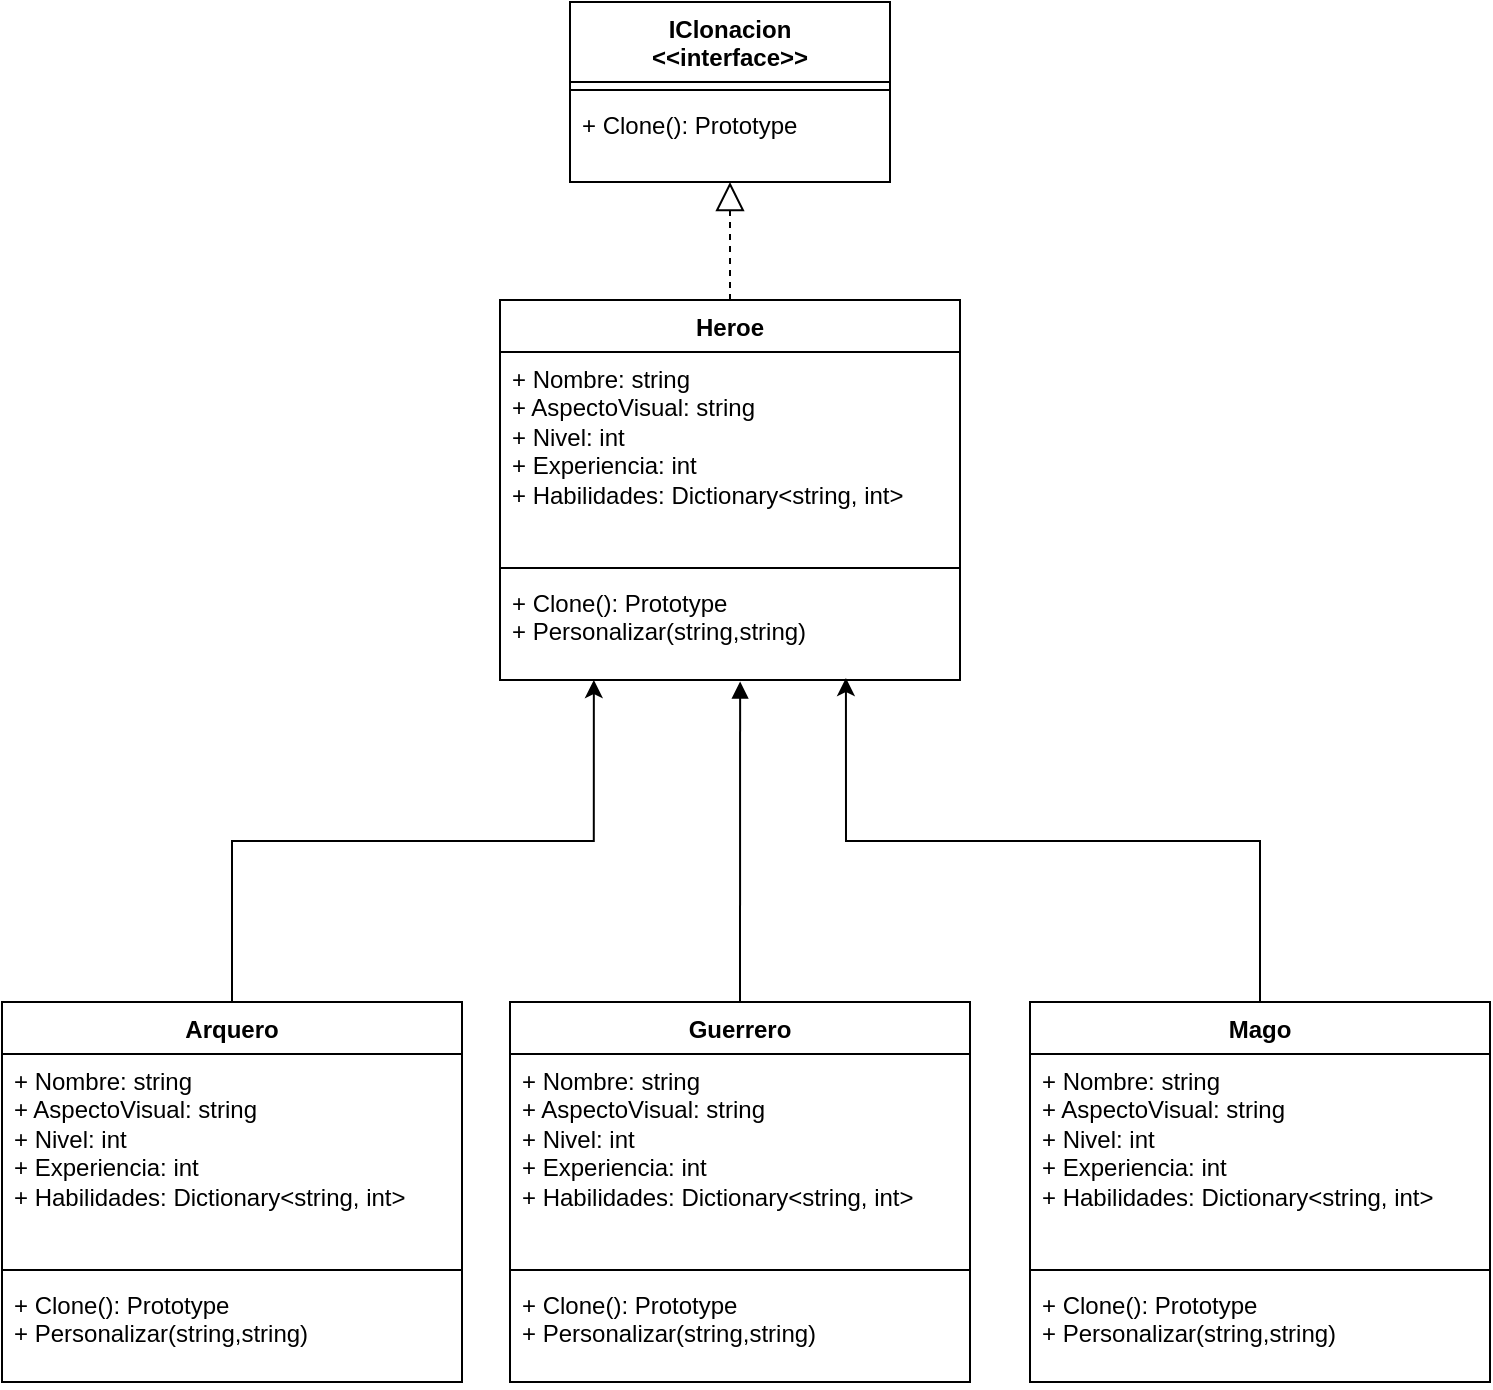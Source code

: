 <mxfile version="22.0.4" type="device">
  <diagram name="Page-1" id="GMABGwnCSBsfWNa9dCOa">
    <mxGraphModel dx="1450" dy="803" grid="1" gridSize="10" guides="1" tooltips="1" connect="1" arrows="1" fold="1" page="1" pageScale="1" pageWidth="850" pageHeight="1100" math="0" shadow="0">
      <root>
        <mxCell id="0" />
        <mxCell id="1" parent="0" />
        <mxCell id="2fA8HRpgyradCphYkHQK-1" value="IClonacion&lt;br&gt;&amp;lt;&amp;lt;interface&amp;gt;&amp;gt;" style="swimlane;fontStyle=1;align=center;verticalAlign=top;childLayout=stackLayout;horizontal=1;startSize=40;horizontalStack=0;resizeParent=1;resizeParentMax=0;resizeLast=0;collapsible=1;marginBottom=0;whiteSpace=wrap;html=1;" vertex="1" parent="1">
          <mxGeometry x="340" y="50" width="160" height="90" as="geometry">
            <mxRectangle x="260" y="50" width="100" height="40" as="alternateBounds" />
          </mxGeometry>
        </mxCell>
        <mxCell id="2fA8HRpgyradCphYkHQK-3" value="" style="line;strokeWidth=1;fillColor=none;align=left;verticalAlign=middle;spacingTop=-1;spacingLeft=3;spacingRight=3;rotatable=0;labelPosition=right;points=[];portConstraint=eastwest;strokeColor=inherit;" vertex="1" parent="2fA8HRpgyradCphYkHQK-1">
          <mxGeometry y="40" width="160" height="8" as="geometry" />
        </mxCell>
        <mxCell id="2fA8HRpgyradCphYkHQK-4" value="+ Clone(): Prototype" style="text;strokeColor=none;fillColor=none;align=left;verticalAlign=top;spacingLeft=4;spacingRight=4;overflow=hidden;rotatable=0;points=[[0,0.5],[1,0.5]];portConstraint=eastwest;whiteSpace=wrap;html=1;" vertex="1" parent="2fA8HRpgyradCphYkHQK-1">
          <mxGeometry y="48" width="160" height="42" as="geometry" />
        </mxCell>
        <mxCell id="2fA8HRpgyradCphYkHQK-5" value="Heroe" style="swimlane;fontStyle=1;align=center;verticalAlign=top;childLayout=stackLayout;horizontal=1;startSize=26;horizontalStack=0;resizeParent=1;resizeParentMax=0;resizeLast=0;collapsible=1;marginBottom=0;whiteSpace=wrap;html=1;" vertex="1" parent="1">
          <mxGeometry x="305" y="199" width="230" height="190" as="geometry" />
        </mxCell>
        <mxCell id="2fA8HRpgyradCphYkHQK-6" value="+ Nombre: string&lt;br&gt;+ AspectoVisual: string&lt;br&gt;+ Nivel: int&lt;br&gt;+ Experiencia: int&lt;br&gt;+ Habilidades: Dictionary&amp;lt;string, int&amp;gt;" style="text;strokeColor=none;fillColor=none;align=left;verticalAlign=top;spacingLeft=4;spacingRight=4;overflow=hidden;rotatable=0;points=[[0,0.5],[1,0.5]];portConstraint=eastwest;whiteSpace=wrap;html=1;" vertex="1" parent="2fA8HRpgyradCphYkHQK-5">
          <mxGeometry y="26" width="230" height="104" as="geometry" />
        </mxCell>
        <mxCell id="2fA8HRpgyradCphYkHQK-7" value="" style="line;strokeWidth=1;fillColor=none;align=left;verticalAlign=middle;spacingTop=-1;spacingLeft=3;spacingRight=3;rotatable=0;labelPosition=right;points=[];portConstraint=eastwest;strokeColor=inherit;" vertex="1" parent="2fA8HRpgyradCphYkHQK-5">
          <mxGeometry y="130" width="230" height="8" as="geometry" />
        </mxCell>
        <mxCell id="2fA8HRpgyradCphYkHQK-8" value="+ Clone(): Prototype&lt;br&gt;+ Personalizar(string,string)" style="text;strokeColor=none;fillColor=none;align=left;verticalAlign=top;spacingLeft=4;spacingRight=4;overflow=hidden;rotatable=0;points=[[0,0.5],[1,0.5]];portConstraint=eastwest;whiteSpace=wrap;html=1;" vertex="1" parent="2fA8HRpgyradCphYkHQK-5">
          <mxGeometry y="138" width="230" height="52" as="geometry" />
        </mxCell>
        <mxCell id="2fA8HRpgyradCphYkHQK-20" style="edgeStyle=orthogonalEdgeStyle;rounded=0;orthogonalLoop=1;jettySize=auto;html=1;exitX=0.5;exitY=0;exitDx=0;exitDy=0;entryX=0.204;entryY=1;entryDx=0;entryDy=0;entryPerimeter=0;" edge="1" parent="1" source="2fA8HRpgyradCphYkHQK-27" target="2fA8HRpgyradCphYkHQK-8">
          <mxGeometry relative="1" as="geometry">
            <mxPoint x="180" y="550" as="sourcePoint" />
          </mxGeometry>
        </mxCell>
        <mxCell id="2fA8HRpgyradCphYkHQK-21" value="" style="endArrow=block;dashed=1;endFill=0;endSize=12;html=1;rounded=0;exitX=0.5;exitY=0;exitDx=0;exitDy=0;entryX=0.5;entryY=1;entryDx=0;entryDy=0;entryPerimeter=0;" edge="1" parent="1" source="2fA8HRpgyradCphYkHQK-5" target="2fA8HRpgyradCphYkHQK-4">
          <mxGeometry width="160" relative="1" as="geometry">
            <mxPoint x="480" y="210" as="sourcePoint" />
            <mxPoint x="420" y="180" as="targetPoint" />
          </mxGeometry>
        </mxCell>
        <mxCell id="2fA8HRpgyradCphYkHQK-26" value="" style="html=1;verticalAlign=bottom;endArrow=block;curved=0;rounded=0;exitX=0.5;exitY=0;exitDx=0;exitDy=0;entryX=0.522;entryY=1.014;entryDx=0;entryDy=0;entryPerimeter=0;" edge="1" parent="1" target="2fA8HRpgyradCphYkHQK-8">
          <mxGeometry width="80" relative="1" as="geometry">
            <mxPoint x="425" y="550" as="sourcePoint" />
            <mxPoint x="490" y="470" as="targetPoint" />
          </mxGeometry>
        </mxCell>
        <mxCell id="2fA8HRpgyradCphYkHQK-27" value="Arquero" style="swimlane;fontStyle=1;align=center;verticalAlign=top;childLayout=stackLayout;horizontal=1;startSize=26;horizontalStack=0;resizeParent=1;resizeParentMax=0;resizeLast=0;collapsible=1;marginBottom=0;whiteSpace=wrap;html=1;" vertex="1" parent="1">
          <mxGeometry x="56" y="550" width="230" height="190" as="geometry" />
        </mxCell>
        <mxCell id="2fA8HRpgyradCphYkHQK-28" value="+ Nombre: string&lt;br&gt;+ AspectoVisual: string&lt;br&gt;+ Nivel: int&lt;br&gt;+ Experiencia: int&lt;br&gt;+ Habilidades: Dictionary&amp;lt;string, int&amp;gt;" style="text;strokeColor=none;fillColor=none;align=left;verticalAlign=top;spacingLeft=4;spacingRight=4;overflow=hidden;rotatable=0;points=[[0,0.5],[1,0.5]];portConstraint=eastwest;whiteSpace=wrap;html=1;" vertex="1" parent="2fA8HRpgyradCphYkHQK-27">
          <mxGeometry y="26" width="230" height="104" as="geometry" />
        </mxCell>
        <mxCell id="2fA8HRpgyradCphYkHQK-29" value="" style="line;strokeWidth=1;fillColor=none;align=left;verticalAlign=middle;spacingTop=-1;spacingLeft=3;spacingRight=3;rotatable=0;labelPosition=right;points=[];portConstraint=eastwest;strokeColor=inherit;" vertex="1" parent="2fA8HRpgyradCphYkHQK-27">
          <mxGeometry y="130" width="230" height="8" as="geometry" />
        </mxCell>
        <mxCell id="2fA8HRpgyradCphYkHQK-30" value="+ Clone(): Prototype&lt;br&gt;+ Personalizar(string,string)" style="text;strokeColor=none;fillColor=none;align=left;verticalAlign=top;spacingLeft=4;spacingRight=4;overflow=hidden;rotatable=0;points=[[0,0.5],[1,0.5]];portConstraint=eastwest;whiteSpace=wrap;html=1;" vertex="1" parent="2fA8HRpgyradCphYkHQK-27">
          <mxGeometry y="138" width="230" height="52" as="geometry" />
        </mxCell>
        <mxCell id="2fA8HRpgyradCphYkHQK-31" style="edgeStyle=orthogonalEdgeStyle;rounded=0;orthogonalLoop=1;jettySize=auto;html=1;exitX=0.5;exitY=0;exitDx=0;exitDy=0;entryX=0.752;entryY=0.981;entryDx=0;entryDy=0;entryPerimeter=0;" edge="1" parent="1" source="2fA8HRpgyradCphYkHQK-36" target="2fA8HRpgyradCphYkHQK-8">
          <mxGeometry relative="1" as="geometry">
            <mxPoint x="550" y="481" as="sourcePoint" />
            <mxPoint x="722" y="320" as="targetPoint" />
          </mxGeometry>
        </mxCell>
        <mxCell id="2fA8HRpgyradCphYkHQK-32" value="Guerrero" style="swimlane;fontStyle=1;align=center;verticalAlign=top;childLayout=stackLayout;horizontal=1;startSize=26;horizontalStack=0;resizeParent=1;resizeParentMax=0;resizeLast=0;collapsible=1;marginBottom=0;whiteSpace=wrap;html=1;" vertex="1" parent="1">
          <mxGeometry x="310" y="550" width="230" height="190" as="geometry" />
        </mxCell>
        <mxCell id="2fA8HRpgyradCphYkHQK-33" value="+ Nombre: string&lt;br&gt;+ AspectoVisual: string&lt;br&gt;+ Nivel: int&lt;br&gt;+ Experiencia: int&lt;br&gt;+ Habilidades: Dictionary&amp;lt;string, int&amp;gt;" style="text;strokeColor=none;fillColor=none;align=left;verticalAlign=top;spacingLeft=4;spacingRight=4;overflow=hidden;rotatable=0;points=[[0,0.5],[1,0.5]];portConstraint=eastwest;whiteSpace=wrap;html=1;" vertex="1" parent="2fA8HRpgyradCphYkHQK-32">
          <mxGeometry y="26" width="230" height="104" as="geometry" />
        </mxCell>
        <mxCell id="2fA8HRpgyradCphYkHQK-34" value="" style="line;strokeWidth=1;fillColor=none;align=left;verticalAlign=middle;spacingTop=-1;spacingLeft=3;spacingRight=3;rotatable=0;labelPosition=right;points=[];portConstraint=eastwest;strokeColor=inherit;" vertex="1" parent="2fA8HRpgyradCphYkHQK-32">
          <mxGeometry y="130" width="230" height="8" as="geometry" />
        </mxCell>
        <mxCell id="2fA8HRpgyradCphYkHQK-35" value="+ Clone(): Prototype&lt;br&gt;+ Personalizar(string,string)" style="text;strokeColor=none;fillColor=none;align=left;verticalAlign=top;spacingLeft=4;spacingRight=4;overflow=hidden;rotatable=0;points=[[0,0.5],[1,0.5]];portConstraint=eastwest;whiteSpace=wrap;html=1;" vertex="1" parent="2fA8HRpgyradCphYkHQK-32">
          <mxGeometry y="138" width="230" height="52" as="geometry" />
        </mxCell>
        <mxCell id="2fA8HRpgyradCphYkHQK-36" value="Mago&lt;br&gt;" style="swimlane;fontStyle=1;align=center;verticalAlign=top;childLayout=stackLayout;horizontal=1;startSize=26;horizontalStack=0;resizeParent=1;resizeParentMax=0;resizeLast=0;collapsible=1;marginBottom=0;whiteSpace=wrap;html=1;" vertex="1" parent="1">
          <mxGeometry x="570" y="550" width="230" height="190" as="geometry" />
        </mxCell>
        <mxCell id="2fA8HRpgyradCphYkHQK-37" value="+ Nombre: string&lt;br&gt;+ AspectoVisual: string&lt;br&gt;+ Nivel: int&lt;br&gt;+ Experiencia: int&lt;br&gt;+ Habilidades: Dictionary&amp;lt;string, int&amp;gt;" style="text;strokeColor=none;fillColor=none;align=left;verticalAlign=top;spacingLeft=4;spacingRight=4;overflow=hidden;rotatable=0;points=[[0,0.5],[1,0.5]];portConstraint=eastwest;whiteSpace=wrap;html=1;" vertex="1" parent="2fA8HRpgyradCphYkHQK-36">
          <mxGeometry y="26" width="230" height="104" as="geometry" />
        </mxCell>
        <mxCell id="2fA8HRpgyradCphYkHQK-38" value="" style="line;strokeWidth=1;fillColor=none;align=left;verticalAlign=middle;spacingTop=-1;spacingLeft=3;spacingRight=3;rotatable=0;labelPosition=right;points=[];portConstraint=eastwest;strokeColor=inherit;" vertex="1" parent="2fA8HRpgyradCphYkHQK-36">
          <mxGeometry y="130" width="230" height="8" as="geometry" />
        </mxCell>
        <mxCell id="2fA8HRpgyradCphYkHQK-39" value="+ Clone(): Prototype&lt;br&gt;+ Personalizar(string,string)" style="text;strokeColor=none;fillColor=none;align=left;verticalAlign=top;spacingLeft=4;spacingRight=4;overflow=hidden;rotatable=0;points=[[0,0.5],[1,0.5]];portConstraint=eastwest;whiteSpace=wrap;html=1;" vertex="1" parent="2fA8HRpgyradCphYkHQK-36">
          <mxGeometry y="138" width="230" height="52" as="geometry" />
        </mxCell>
      </root>
    </mxGraphModel>
  </diagram>
</mxfile>
